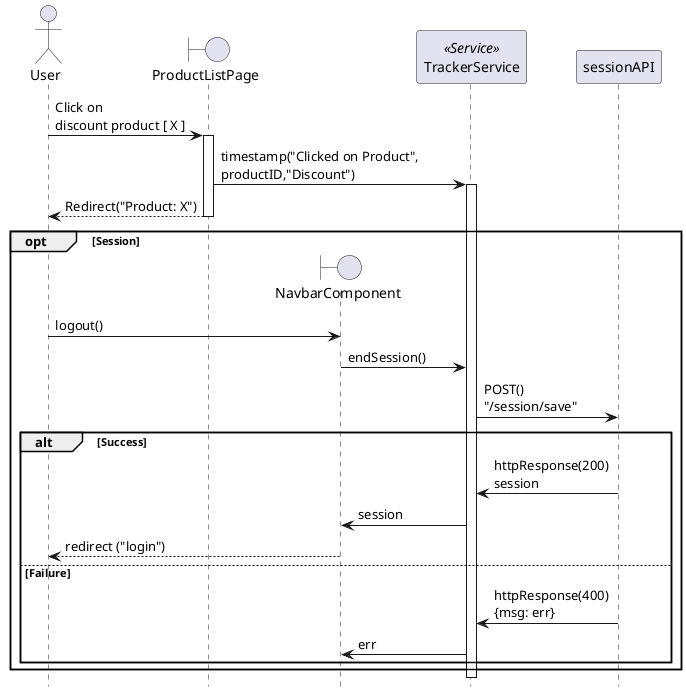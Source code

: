 @startuml
hide footbox

actor User
boundary ProductListPage as plist
boundary NavbarComponent as nav
participant TrackerService as track <<Service>>
participant sessionAPI

User -> plist: Click on \ndiscount product [ X ]
activate plist
plist -> track: timestamp("Clicked on Product",\nproductID,"Discount")
activate track
plist -->User: Redirect("Product: X")
deactivate plist

opt Session
  User -[hidden]> nav**
  User -> nav: logout()
  nav -> track:endSession()
  track -> sessionAPI: POST() \n"/session/save"
  alt Success
    sessionAPI -> track: httpResponse(200) \nsession
    track -> nav: session
    nav --> User: redirect ("login")
  else Failure
    sessionAPI -> track: httpResponse(400) \n{msg: err}
    track -> nav: err
  end
end

@enduml
